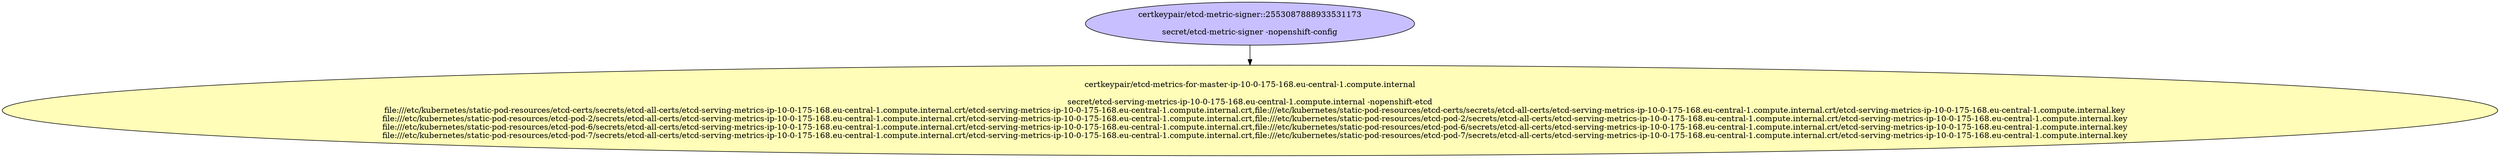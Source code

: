 digraph "Local Certificate" {
  // Node definitions.
  0 [
    label="certkeypair/etcd-metrics-for-master-ip-10-0-175-168.eu-central-1.compute.internal\n\nsecret/etcd-serving-metrics-ip-10-0-175-168.eu-central-1.compute.internal -nopenshift-etcd\n    file:///etc/kubernetes/static-pod-resources/etcd-certs/secrets/etcd-all-certs/etcd-serving-metrics-ip-10-0-175-168.eu-central-1.compute.internal.crt/etcd-serving-metrics-ip-10-0-175-168.eu-central-1.compute.internal.crt,file:///etc/kubernetes/static-pod-resources/etcd-certs/secrets/etcd-all-certs/etcd-serving-metrics-ip-10-0-175-168.eu-central-1.compute.internal.crt/etcd-serving-metrics-ip-10-0-175-168.eu-central-1.compute.internal.key\n    file:///etc/kubernetes/static-pod-resources/etcd-pod-2/secrets/etcd-all-certs/etcd-serving-metrics-ip-10-0-175-168.eu-central-1.compute.internal.crt/etcd-serving-metrics-ip-10-0-175-168.eu-central-1.compute.internal.crt,file:///etc/kubernetes/static-pod-resources/etcd-pod-2/secrets/etcd-all-certs/etcd-serving-metrics-ip-10-0-175-168.eu-central-1.compute.internal.crt/etcd-serving-metrics-ip-10-0-175-168.eu-central-1.compute.internal.key\n    file:///etc/kubernetes/static-pod-resources/etcd-pod-6/secrets/etcd-all-certs/etcd-serving-metrics-ip-10-0-175-168.eu-central-1.compute.internal.crt/etcd-serving-metrics-ip-10-0-175-168.eu-central-1.compute.internal.crt,file:///etc/kubernetes/static-pod-resources/etcd-pod-6/secrets/etcd-all-certs/etcd-serving-metrics-ip-10-0-175-168.eu-central-1.compute.internal.crt/etcd-serving-metrics-ip-10-0-175-168.eu-central-1.compute.internal.key\n    file:///etc/kubernetes/static-pod-resources/etcd-pod-7/secrets/etcd-all-certs/etcd-serving-metrics-ip-10-0-175-168.eu-central-1.compute.internal.crt/etcd-serving-metrics-ip-10-0-175-168.eu-central-1.compute.internal.crt,file:///etc/kubernetes/static-pod-resources/etcd-pod-7/secrets/etcd-all-certs/etcd-serving-metrics-ip-10-0-175-168.eu-central-1.compute.internal.crt/etcd-serving-metrics-ip-10-0-175-168.eu-central-1.compute.internal.key\n"
    style=filled
    fillcolor="#fffdb8"
  ];
  1 [
    label="certkeypair/etcd-metric-signer::2553087888933531173\n\nsecret/etcd-metric-signer -nopenshift-config\n"
    style=filled
    fillcolor="#c7bfff"
  ];

  // Edge definitions.
  1 -> 0;
}